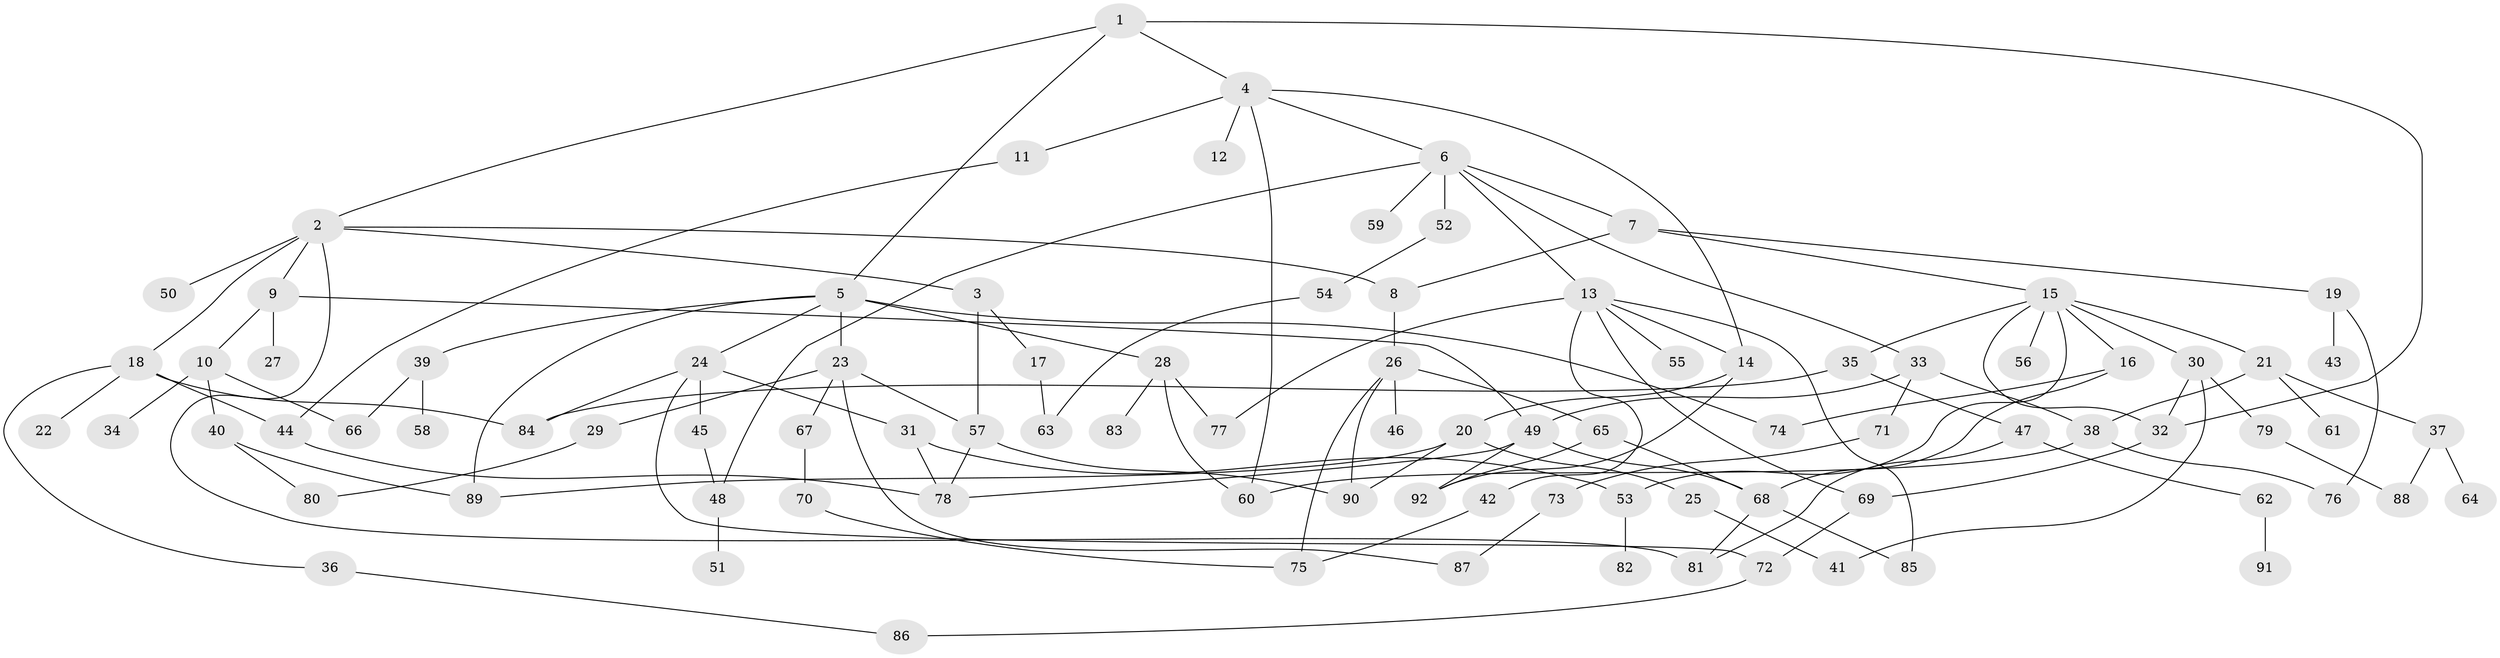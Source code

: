 // coarse degree distribution, {8: 0.017241379310344827, 10: 0.034482758620689655, 5: 0.06896551724137931, 7: 0.034482758620689655, 4: 0.1206896551724138, 6: 0.06896551724137931, 3: 0.20689655172413793, 2: 0.20689655172413793, 1: 0.22413793103448276, 9: 0.017241379310344827}
// Generated by graph-tools (version 1.1) at 2025/23/03/03/25 07:23:32]
// undirected, 92 vertices, 133 edges
graph export_dot {
graph [start="1"]
  node [color=gray90,style=filled];
  1;
  2;
  3;
  4;
  5;
  6;
  7;
  8;
  9;
  10;
  11;
  12;
  13;
  14;
  15;
  16;
  17;
  18;
  19;
  20;
  21;
  22;
  23;
  24;
  25;
  26;
  27;
  28;
  29;
  30;
  31;
  32;
  33;
  34;
  35;
  36;
  37;
  38;
  39;
  40;
  41;
  42;
  43;
  44;
  45;
  46;
  47;
  48;
  49;
  50;
  51;
  52;
  53;
  54;
  55;
  56;
  57;
  58;
  59;
  60;
  61;
  62;
  63;
  64;
  65;
  66;
  67;
  68;
  69;
  70;
  71;
  72;
  73;
  74;
  75;
  76;
  77;
  78;
  79;
  80;
  81;
  82;
  83;
  84;
  85;
  86;
  87;
  88;
  89;
  90;
  91;
  92;
  1 -- 2;
  1 -- 4;
  1 -- 5;
  1 -- 32;
  2 -- 3;
  2 -- 9;
  2 -- 18;
  2 -- 50;
  2 -- 81;
  2 -- 8;
  3 -- 17;
  3 -- 57;
  4 -- 6;
  4 -- 11;
  4 -- 12;
  4 -- 14;
  4 -- 60;
  5 -- 23;
  5 -- 24;
  5 -- 28;
  5 -- 39;
  5 -- 74;
  5 -- 89;
  6 -- 7;
  6 -- 13;
  6 -- 33;
  6 -- 52;
  6 -- 59;
  6 -- 48;
  7 -- 8;
  7 -- 15;
  7 -- 19;
  8 -- 26;
  9 -- 10;
  9 -- 27;
  9 -- 49;
  10 -- 34;
  10 -- 40;
  10 -- 66;
  11 -- 44;
  13 -- 42;
  13 -- 55;
  13 -- 69;
  13 -- 77;
  13 -- 85;
  13 -- 14;
  14 -- 20;
  14 -- 92;
  15 -- 16;
  15 -- 21;
  15 -- 30;
  15 -- 35;
  15 -- 53;
  15 -- 56;
  15 -- 32;
  16 -- 68;
  16 -- 74;
  17 -- 63;
  18 -- 22;
  18 -- 36;
  18 -- 44;
  18 -- 84;
  19 -- 43;
  19 -- 76;
  20 -- 25;
  20 -- 90;
  20 -- 89;
  21 -- 37;
  21 -- 61;
  21 -- 38;
  23 -- 29;
  23 -- 67;
  23 -- 87;
  23 -- 57;
  24 -- 31;
  24 -- 45;
  24 -- 84;
  24 -- 72;
  25 -- 41;
  26 -- 46;
  26 -- 65;
  26 -- 75;
  26 -- 90;
  28 -- 60;
  28 -- 83;
  28 -- 77;
  29 -- 80;
  30 -- 32;
  30 -- 41;
  30 -- 79;
  31 -- 53;
  31 -- 78;
  32 -- 69;
  33 -- 38;
  33 -- 49;
  33 -- 71;
  35 -- 47;
  35 -- 84;
  36 -- 86;
  37 -- 64;
  37 -- 88;
  38 -- 76;
  38 -- 60;
  39 -- 58;
  39 -- 66;
  40 -- 80;
  40 -- 89;
  42 -- 75;
  44 -- 78;
  45 -- 48;
  47 -- 62;
  47 -- 81;
  48 -- 51;
  49 -- 92;
  49 -- 68;
  49 -- 78;
  52 -- 54;
  53 -- 82;
  54 -- 63;
  57 -- 78;
  57 -- 90;
  62 -- 91;
  65 -- 92;
  65 -- 68;
  67 -- 70;
  68 -- 81;
  68 -- 85;
  69 -- 72;
  70 -- 75;
  71 -- 73;
  72 -- 86;
  73 -- 87;
  79 -- 88;
}
